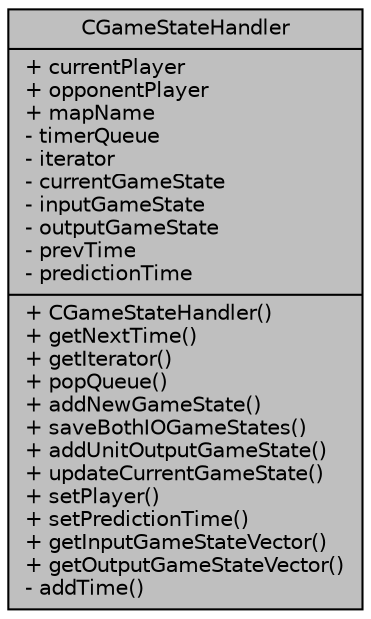 digraph "CGameStateHandler"
{
  edge [fontname="Helvetica",fontsize="10",labelfontname="Helvetica",labelfontsize="10"];
  node [fontname="Helvetica",fontsize="10",shape=record];
  Node1 [label="{CGameStateHandler\n|+ currentPlayer\l+ opponentPlayer\l+ mapName\l- timerQueue\l- iterator\l- currentGameState\l- inputGameState\l- outputGameState\l- prevTime\l- predictionTime\l|+ CGameStateHandler()\l+ getNextTime()\l+ getIterator()\l+ popQueue()\l+ addNewGameState()\l+ saveBothIOGameStates()\l+ addUnitOutputGameState()\l+ updateCurrentGameState()\l+ setPlayer()\l+ setPredictionTime()\l+ getInputGameStateVector()\l+ getOutputGameStateVector()\l- addTime()\l}",height=0.2,width=0.4,color="black", fillcolor="grey75", style="filled", fontcolor="black"];
}
